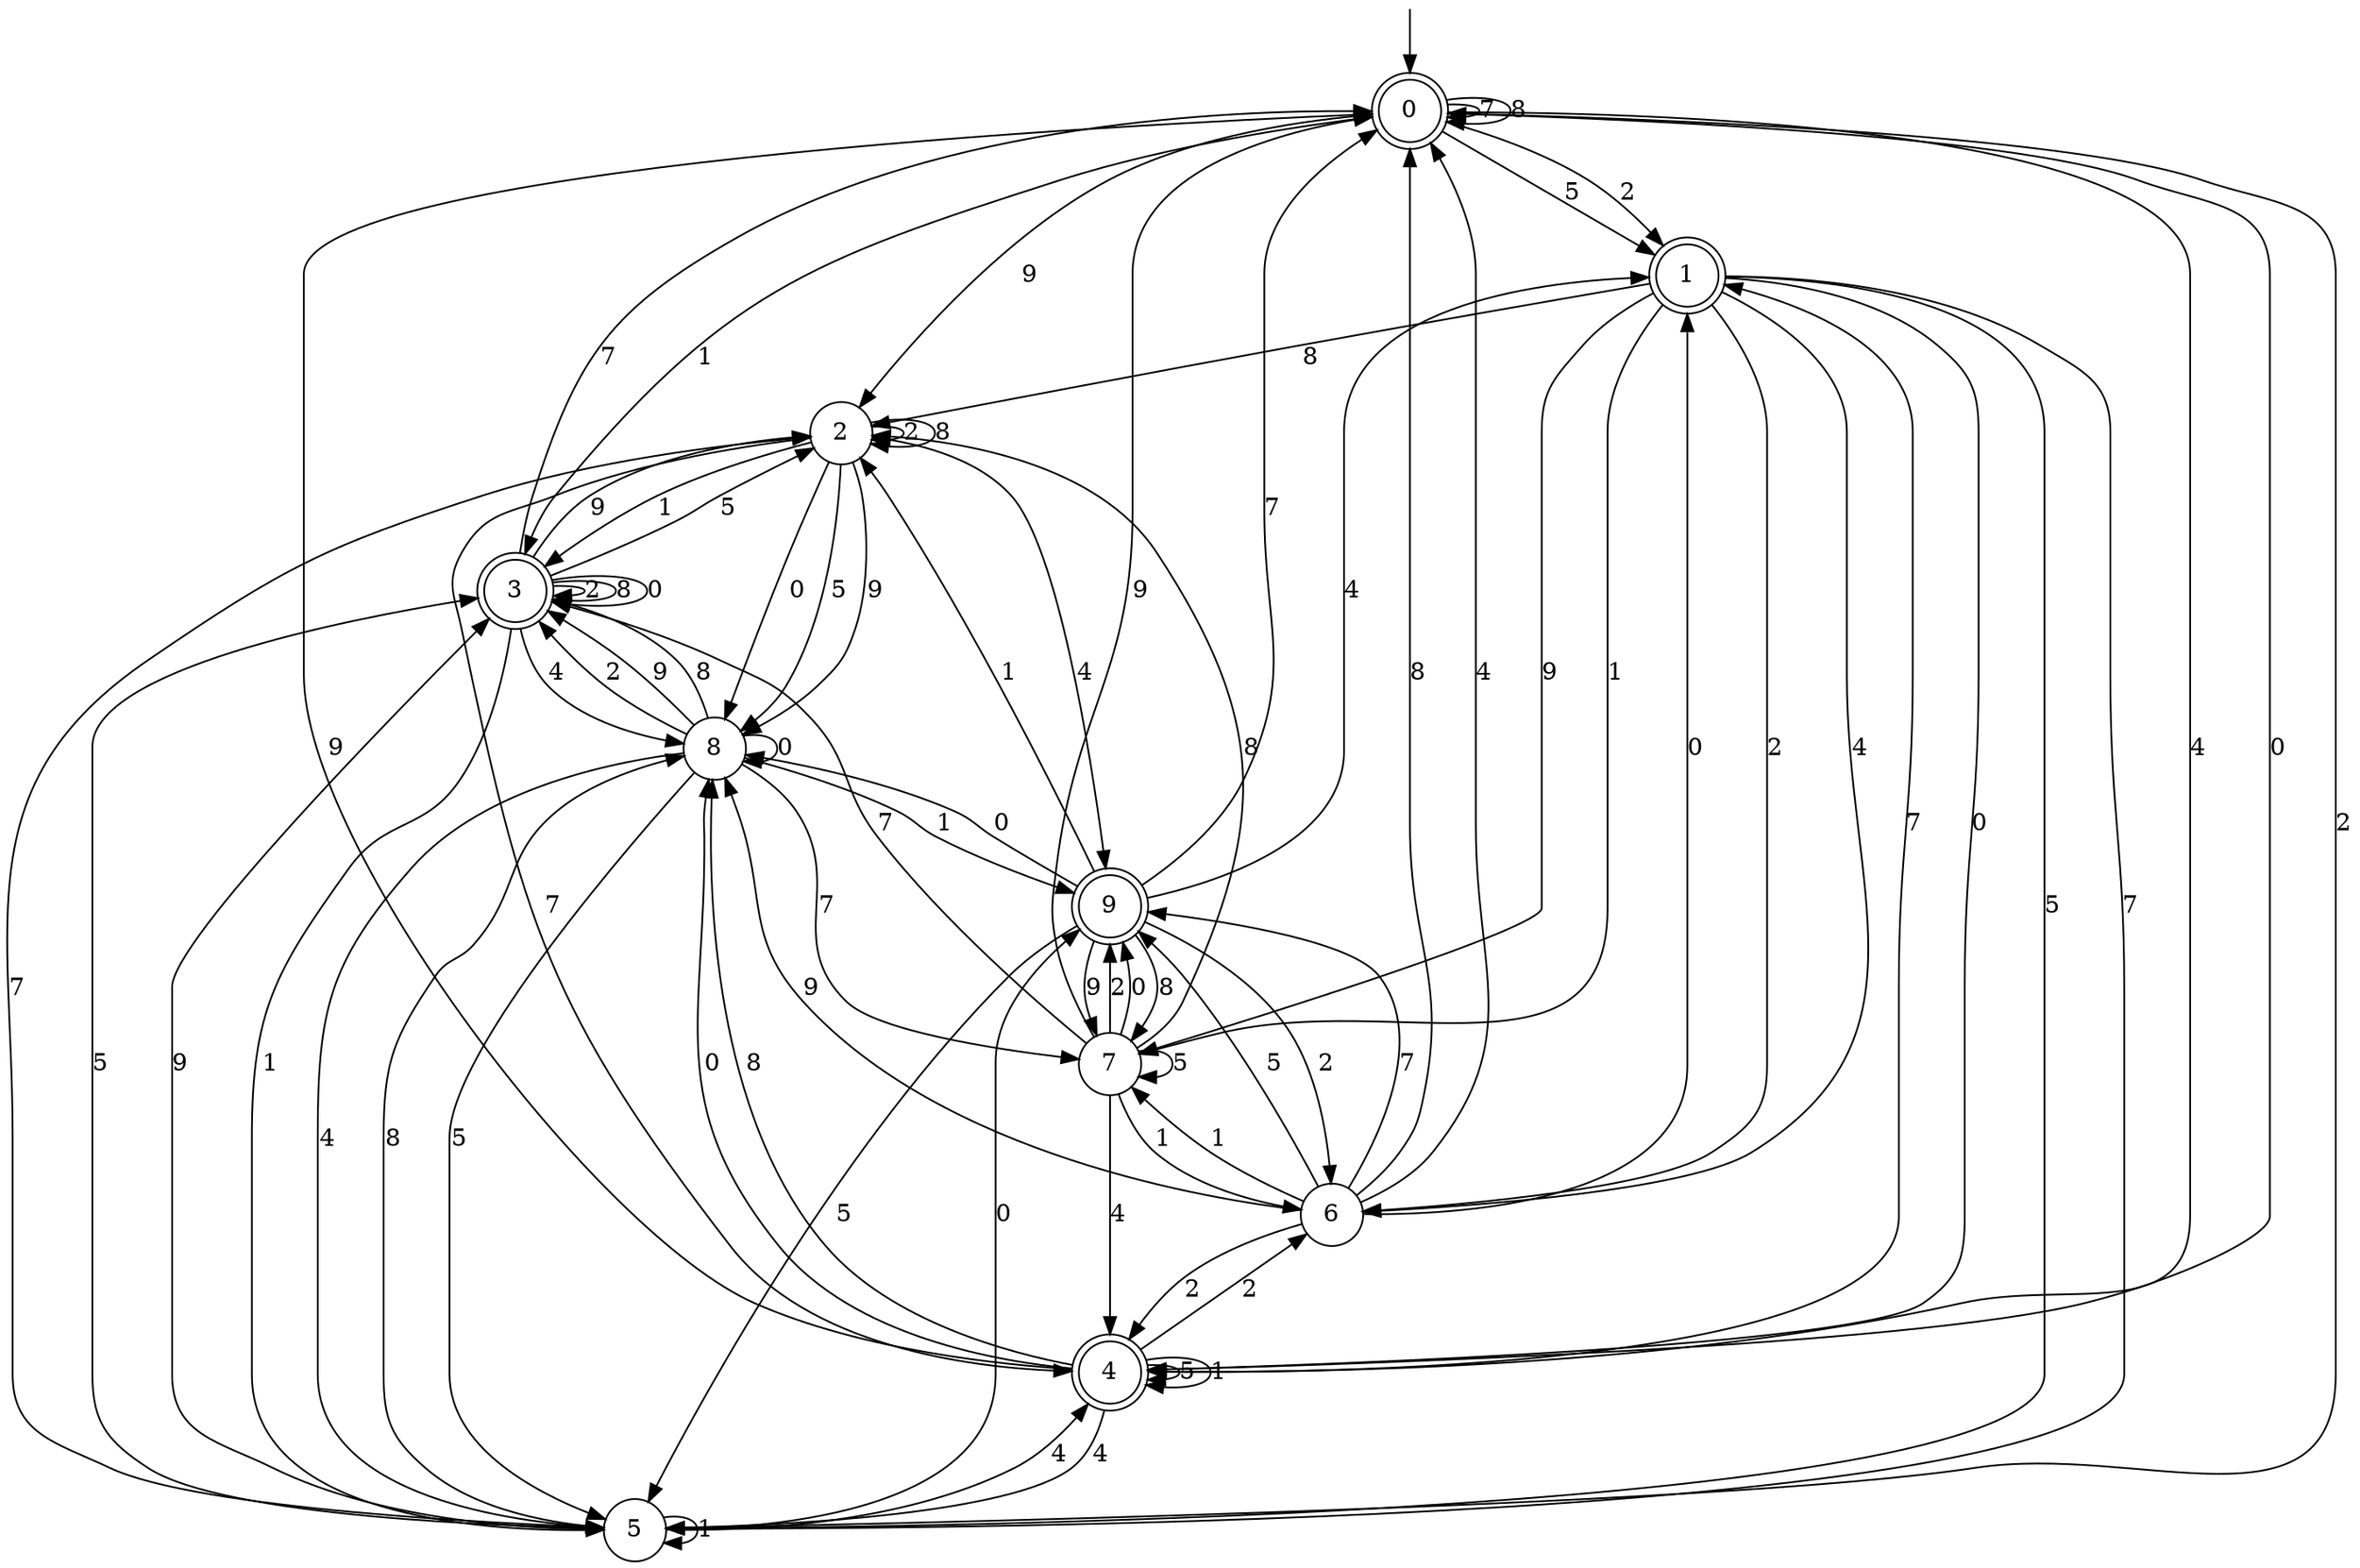 digraph g {

	s0 [shape="doublecircle" label="0"];
	s1 [shape="doublecircle" label="1"];
	s2 [shape="circle" label="2"];
	s3 [shape="doublecircle" label="3"];
	s4 [shape="doublecircle" label="4"];
	s5 [shape="circle" label="5"];
	s6 [shape="circle" label="6"];
	s7 [shape="circle" label="7"];
	s8 [shape="circle" label="8"];
	s9 [shape="doublecircle" label="9"];
	s0 -> s1 [label="5"];
	s0 -> s1 [label="2"];
	s0 -> s0 [label="7"];
	s0 -> s2 [label="9"];
	s0 -> s0 [label="8"];
	s0 -> s3 [label="1"];
	s0 -> s4 [label="4"];
	s0 -> s4 [label="0"];
	s1 -> s5 [label="5"];
	s1 -> s6 [label="2"];
	s1 -> s5 [label="7"];
	s1 -> s7 [label="9"];
	s1 -> s2 [label="8"];
	s1 -> s7 [label="1"];
	s1 -> s6 [label="4"];
	s1 -> s4 [label="0"];
	s2 -> s8 [label="5"];
	s2 -> s2 [label="2"];
	s2 -> s4 [label="7"];
	s2 -> s8 [label="9"];
	s2 -> s2 [label="8"];
	s2 -> s3 [label="1"];
	s2 -> s9 [label="4"];
	s2 -> s8 [label="0"];
	s3 -> s2 [label="5"];
	s3 -> s3 [label="2"];
	s3 -> s0 [label="7"];
	s3 -> s2 [label="9"];
	s3 -> s3 [label="8"];
	s3 -> s5 [label="1"];
	s3 -> s8 [label="4"];
	s3 -> s3 [label="0"];
	s4 -> s4 [label="5"];
	s4 -> s6 [label="2"];
	s4 -> s1 [label="7"];
	s4 -> s0 [label="9"];
	s4 -> s8 [label="8"];
	s4 -> s4 [label="1"];
	s4 -> s5 [label="4"];
	s4 -> s8 [label="0"];
	s5 -> s3 [label="5"];
	s5 -> s0 [label="2"];
	s5 -> s2 [label="7"];
	s5 -> s3 [label="9"];
	s5 -> s8 [label="8"];
	s5 -> s5 [label="1"];
	s5 -> s4 [label="4"];
	s5 -> s9 [label="0"];
	s6 -> s9 [label="5"];
	s6 -> s4 [label="2"];
	s6 -> s9 [label="7"];
	s6 -> s8 [label="9"];
	s6 -> s0 [label="8"];
	s6 -> s7 [label="1"];
	s6 -> s0 [label="4"];
	s6 -> s1 [label="0"];
	s7 -> s7 [label="5"];
	s7 -> s9 [label="2"];
	s7 -> s3 [label="7"];
	s7 -> s0 [label="9"];
	s7 -> s2 [label="8"];
	s7 -> s6 [label="1"];
	s7 -> s4 [label="4"];
	s7 -> s9 [label="0"];
	s8 -> s5 [label="5"];
	s8 -> s3 [label="2"];
	s8 -> s7 [label="7"];
	s8 -> s3 [label="9"];
	s8 -> s3 [label="8"];
	s8 -> s9 [label="1"];
	s8 -> s5 [label="4"];
	s8 -> s8 [label="0"];
	s9 -> s5 [label="5"];
	s9 -> s6 [label="2"];
	s9 -> s0 [label="7"];
	s9 -> s7 [label="9"];
	s9 -> s7 [label="8"];
	s9 -> s2 [label="1"];
	s9 -> s1 [label="4"];
	s9 -> s8 [label="0"];

__start0 [label="" shape="none" width="0" height="0"];
__start0 -> s0;

}
